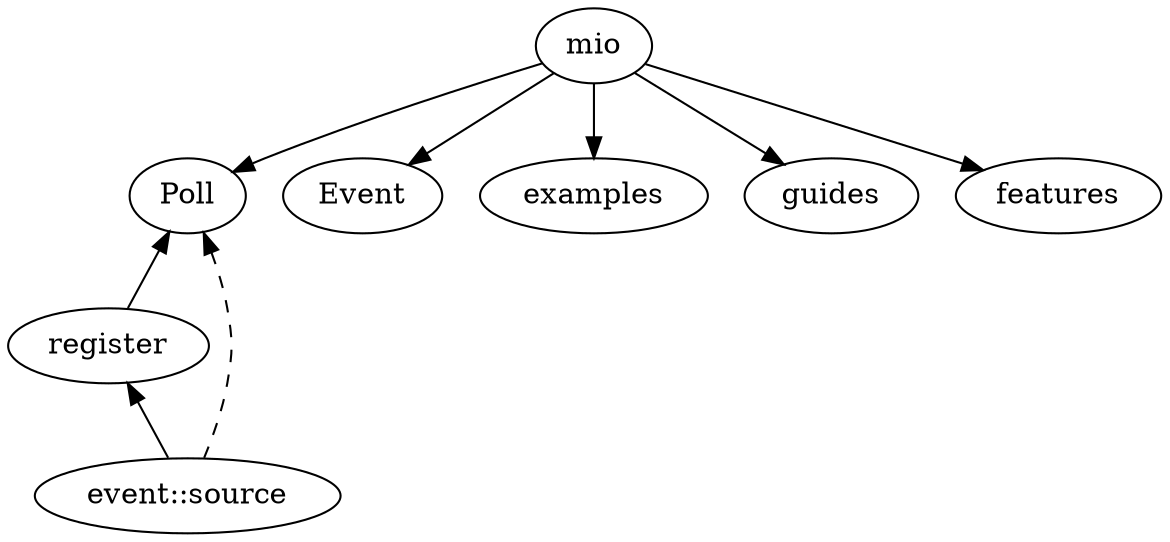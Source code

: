 digraph {
    mio [URL = "https://docs.rs/mio/latest/mio/";];
    Poll [URL = "https://docs.rs/mio/latest/mio/struct.Poll.html";];
    register [URL = "https://docs.rs/mio/latest/mio/struct.Registry.html#method.register";];
    source [label = "event::source";URL = "https://docs.rs/mio/latest/mio/event/trait.Source.html";];
    Event [URL = "https://docs.rs/mio/latest/mio/event/struct.Events.html";];
    
    examples;
    guides;
    features;
    mio -> {Poll Event examples guides features};
    Poll -> source [style = dashed; dir = back;];
    register -> source [dir = back;];
    Poll -> register [dir = back;];
}